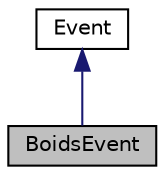 digraph "BoidsEvent"
{
 // LATEX_PDF_SIZE
  edge [fontname="Helvetica",fontsize="10",labelfontname="Helvetica",labelfontsize="10"];
  node [fontname="Helvetica",fontsize="10",shape=record];
  Node1 [label="BoidsEvent",height=0.2,width=0.4,color="black", fillcolor="grey75", style="filled", fontcolor="black",tooltip="BoidsEvent class represents an event that updates the behavior of a group of boids."];
  Node2 -> Node1 [dir="back",color="midnightblue",fontsize="10",style="solid",fontname="Helvetica"];
  Node2 [label="Event",height=0.2,width=0.4,color="black", fillcolor="white", style="filled",URL="$classEvent.html",tooltip="This is an abstract class representing an event."];
}
